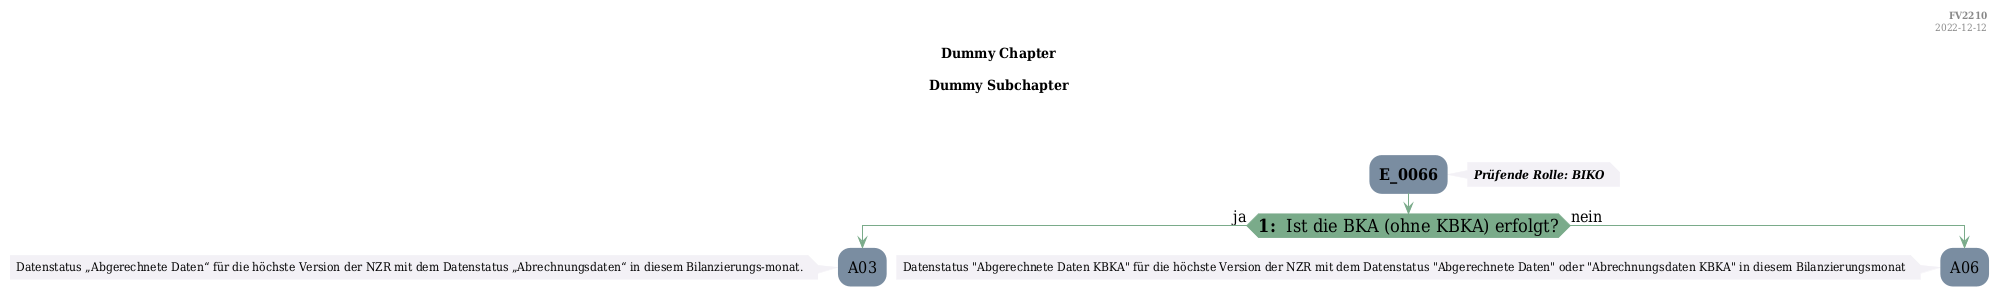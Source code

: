 @startuml
skinparam Shadowing false
skinparam NoteBorderColor #f3f1f6
skinparam NoteBackgroundColor #f3f1f6
skinparam NoteFontSize 12
skinparam ActivityBorderColor none
skinparam ActivityBackgroundColor #7a8da1
skinparam ActivityFontSize 16
skinparam ArrowColor #7aab8a
skinparam ArrowFontSize 16
skinparam ActivityDiamondBackgroundColor #7aab8a
skinparam ActivityDiamondBorderColor #7aab8a
skinparam ActivityDiamondFontSize 18
skinparam defaultFontName DejaVu Serif Condensed
skinparam ActivityEndColor #669580

header
<b>FV2210
2022-12-12
endheader

title
Dummy Chapter

Dummy Subchapter



end title
:<b>E_0066</b>;
note right
<b><i>Prüfende Rolle: BIKO
end note

if (<b>1: </b> Ist die BKA (ohne KBKA&#41; erfolgt?) then (ja)
    :A03;
    note left
        Datenstatus „Abgerechnete Daten“ für die höchste Version der NZR mit dem Datenstatus „Abrechnungsdaten“ in diesem Bilanzierungs-monat.
    endnote
    kill;
else (nein)
    :A06;
    note left
        Datenstatus "Abgerechnete Daten KBKA" für die höchste Version der NZR mit dem Datenstatus "Abgerechnete Daten" oder "Abrechnungsdaten KBKA" in diesem Bilanzierungsmonat
    endnote
    kill;
endif

@enduml
